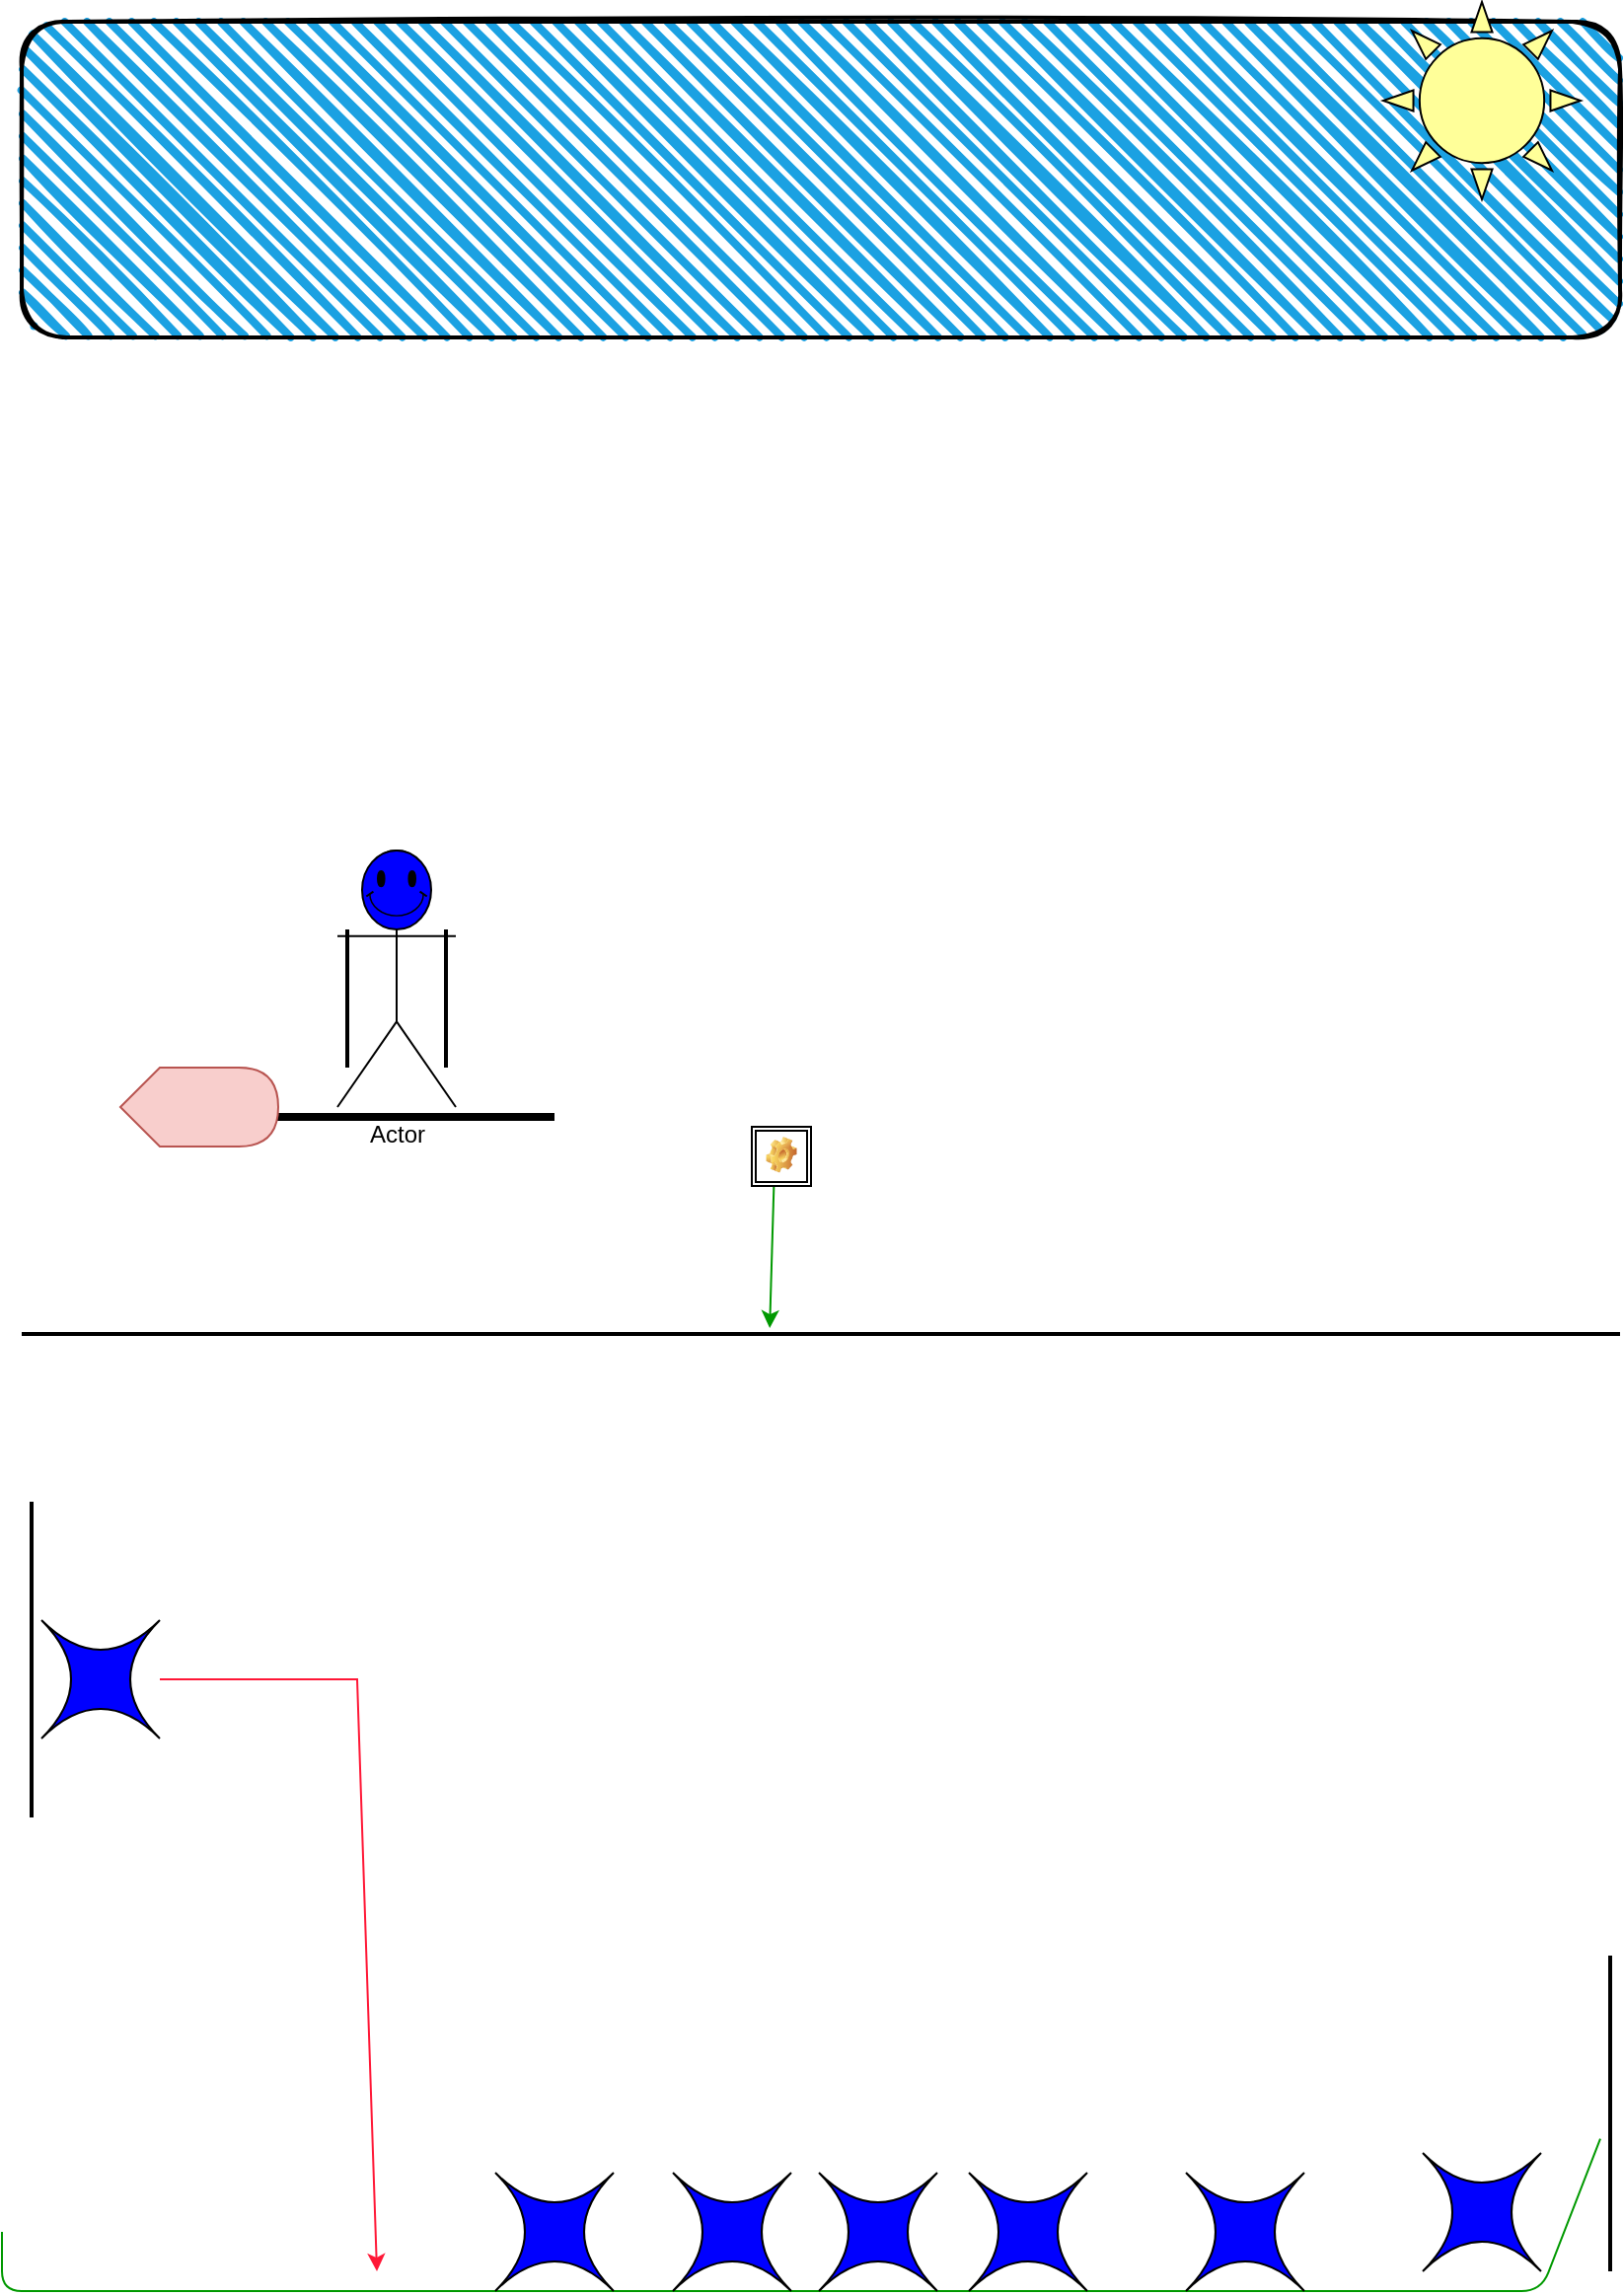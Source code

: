 <mxfile version="14.8.1" type="github">
  <diagram id="qh1y3lwqFN0wsPJczXSy" name="Page-1">
    <mxGraphModel dx="1342" dy="582" grid="1" gridSize="10" guides="1" tooltips="1" connect="1" arrows="1" fold="1" page="1" pageScale="1" pageWidth="827" pageHeight="1169" math="0" shadow="0">
      <root>
        <mxCell id="0" />
        <mxCell id="1" parent="0" />
        <mxCell id="0yapBrsotgh8a4GhIQlQ-3" value="Actor" style="shape=umlActor;verticalLabelPosition=bottom;verticalAlign=top;html=1;outlineConnect=0;fillColor=#3333FF;" vertex="1" parent="1">
          <mxGeometry x="170" y="430" width="60" height="130" as="geometry" />
        </mxCell>
        <mxCell id="0yapBrsotgh8a4GhIQlQ-7" value="" style="line;strokeWidth=2;direction=south;html=1;" vertex="1" parent="1">
          <mxGeometry x="170" y="470" width="10" height="70" as="geometry" />
        </mxCell>
        <mxCell id="0yapBrsotgh8a4GhIQlQ-8" value="" style="line;strokeWidth=2;direction=south;html=1;fillColor=#0000FF;" vertex="1" parent="1">
          <mxGeometry x="220" y="470" width="10" height="70" as="geometry" />
        </mxCell>
        <mxCell id="0yapBrsotgh8a4GhIQlQ-10" value="" style="line;strokeWidth=4;html=1;perimeter=backbonePerimeter;points=[];outlineConnect=0;" vertex="1" parent="1">
          <mxGeometry x="120" y="560" width="160" height="10" as="geometry" />
        </mxCell>
        <mxCell id="0yapBrsotgh8a4GhIQlQ-11" value="" style="shape=display;whiteSpace=wrap;html=1;strokeColor=#b85450;fillColor=#f8cecc;" vertex="1" parent="1">
          <mxGeometry x="60" y="540" width="80" height="40" as="geometry" />
        </mxCell>
        <mxCell id="0yapBrsotgh8a4GhIQlQ-15" value="" style="endArrow=none;html=1;strokeColor=#009900;" edge="1" parent="1" target="0yapBrsotgh8a4GhIQlQ-16">
          <mxGeometry width="50" height="50" relative="1" as="geometry">
            <mxPoint y="1130" as="sourcePoint" />
            <mxPoint x="820" y="1150" as="targetPoint" />
            <Array as="points">
              <mxPoint y="1160" />
              <mxPoint x="100" y="1160" />
              <mxPoint x="780" y="1160" />
            </Array>
          </mxGeometry>
        </mxCell>
        <mxCell id="0yapBrsotgh8a4GhIQlQ-16" value="" style="line;strokeWidth=2;html=1;direction=south;" vertex="1" parent="1">
          <mxGeometry x="810" y="990" width="10" height="160" as="geometry" />
        </mxCell>
        <mxCell id="0yapBrsotgh8a4GhIQlQ-18" value="" style="verticalLabelPosition=bottom;verticalAlign=top;html=1;shape=mxgraph.basic.smiley;strokeColor=#000000;fillColor=#0000FF;" vertex="1" parent="1">
          <mxGeometry x="182.5" y="430" width="35" height="40" as="geometry" />
        </mxCell>
        <mxCell id="0yapBrsotgh8a4GhIQlQ-21" value="" style="line;strokeWidth=2;direction=south;html=1;fillColor=#0000FF;" vertex="1" parent="1">
          <mxGeometry x="10" y="760" width="10" height="160" as="geometry" />
        </mxCell>
        <mxCell id="0yapBrsotgh8a4GhIQlQ-23" value="" style="shape=switch;whiteSpace=wrap;html=1;strokeColor=#000000;fillColor=#0000FF;" vertex="1" parent="1">
          <mxGeometry x="720" y="1090" width="60" height="60" as="geometry" />
        </mxCell>
        <mxCell id="0yapBrsotgh8a4GhIQlQ-24" value="" style="shape=switch;whiteSpace=wrap;html=1;strokeColor=#000000;fillColor=#0000FF;" vertex="1" parent="1">
          <mxGeometry x="490" y="1100" width="60" height="60" as="geometry" />
        </mxCell>
        <mxCell id="0yapBrsotgh8a4GhIQlQ-25" value="" style="shape=switch;whiteSpace=wrap;html=1;strokeColor=#000000;fillColor=#0000FF;" vertex="1" parent="1">
          <mxGeometry x="414" y="1100" width="60" height="60" as="geometry" />
        </mxCell>
        <mxCell id="0yapBrsotgh8a4GhIQlQ-26" value="" style="shape=switch;whiteSpace=wrap;html=1;strokeColor=#000000;fillColor=#0000FF;" vertex="1" parent="1">
          <mxGeometry x="600" y="1100" width="60" height="60" as="geometry" />
        </mxCell>
        <mxCell id="0yapBrsotgh8a4GhIQlQ-27" value="" style="shape=switch;whiteSpace=wrap;html=1;strokeColor=#000000;fillColor=#0000FF;" vertex="1" parent="1">
          <mxGeometry x="340" y="1100" width="60" height="60" as="geometry" />
        </mxCell>
        <mxCell id="0yapBrsotgh8a4GhIQlQ-28" value="" style="shape=switch;whiteSpace=wrap;html=1;strokeColor=#000000;fillColor=#0000FF;" vertex="1" parent="1">
          <mxGeometry x="250" y="1100" width="60" height="60" as="geometry" />
        </mxCell>
        <mxCell id="0yapBrsotgh8a4GhIQlQ-31" style="rounded=0;orthogonalLoop=1;jettySize=auto;html=1;strokeColor=#FF1736;" edge="1" parent="1" source="0yapBrsotgh8a4GhIQlQ-29">
          <mxGeometry relative="1" as="geometry">
            <mxPoint x="190" y="1150" as="targetPoint" />
            <Array as="points">
              <mxPoint x="180" y="850" />
            </Array>
          </mxGeometry>
        </mxCell>
        <mxCell id="0yapBrsotgh8a4GhIQlQ-29" value="" style="shape=switch;whiteSpace=wrap;html=1;strokeColor=#000000;fillColor=#0000FF;" vertex="1" parent="1">
          <mxGeometry x="20" y="820" width="60" height="60" as="geometry" />
        </mxCell>
        <mxCell id="0yapBrsotgh8a4GhIQlQ-32" value="" style="rounded=1;whiteSpace=wrap;html=1;strokeWidth=2;fillWeight=4;hachureGap=8;hachureAngle=45;fillColor=#1ba1e2;sketch=1;" vertex="1" parent="1">
          <mxGeometry x="10" y="10" width="810" height="160" as="geometry" />
        </mxCell>
        <mxCell id="0yapBrsotgh8a4GhIQlQ-50" style="edgeStyle=none;rounded=0;orthogonalLoop=1;jettySize=auto;html=1;strokeColor=#009900;entryX=0.468;entryY=0.2;entryDx=0;entryDy=0;entryPerimeter=0;" edge="1" parent="1" target="0yapBrsotgh8a4GhIQlQ-49">
          <mxGeometry relative="1" as="geometry">
            <mxPoint x="389" y="660" as="targetPoint" />
            <mxPoint x="391.183" y="600" as="sourcePoint" />
          </mxGeometry>
        </mxCell>
        <mxCell id="0yapBrsotgh8a4GhIQlQ-49" value="" style="line;strokeWidth=2;html=1;fillColor=#0000FF;" vertex="1" parent="1">
          <mxGeometry x="10" y="670" width="810" height="10" as="geometry" />
        </mxCell>
        <mxCell id="0yapBrsotgh8a4GhIQlQ-54" value="" style="shape=ext;double=1;whiteSpace=wrap;html=1;aspect=fixed;strokeColor=#000000;fillColor=#FFFFFF;" vertex="1" parent="1">
          <mxGeometry x="380" y="570" width="30" height="30" as="geometry" />
        </mxCell>
        <mxCell id="0yapBrsotgh8a4GhIQlQ-55" value="" style="shape=image;html=1;verticalLabelPosition=bottom;verticalAlign=top;imageAspect=1;aspect=fixed;image=img/clipart/Gear_128x128.png;strokeColor=#000000;fillColor=#FFFFFF;" vertex="1" parent="1">
          <mxGeometry x="387.21" y="575" width="15.57" height="18.27" as="geometry" />
        </mxCell>
        <mxCell id="0yapBrsotgh8a4GhIQlQ-56" value="" style="verticalLabelPosition=bottom;verticalAlign=top;html=1;shape=mxgraph.basic.sun;strokeColor=#000000;fillColor=#FFFF99;" vertex="1" parent="1">
          <mxGeometry x="700" width="100" height="100" as="geometry" />
        </mxCell>
      </root>
    </mxGraphModel>
  </diagram>
</mxfile>

